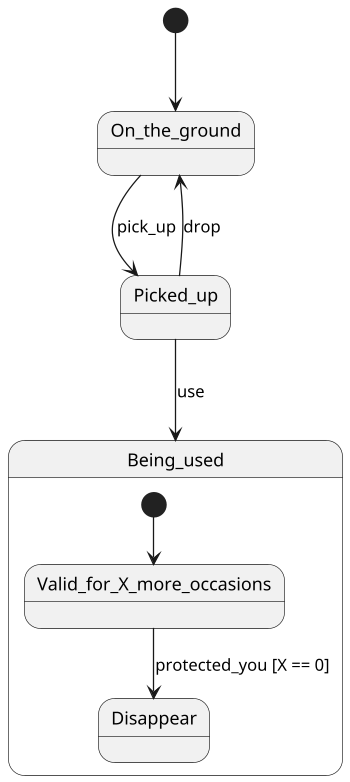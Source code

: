@startuml
'https://plantuml.com/state-diagram
scale 350 width

[*] --> On_the_ground
On_the_ground --> Picked_up : pick_up
Picked_up --> On_the_ground : drop
Picked_up --> Being_used : use
state Being_used {
 [*] --> Valid_for_X_more_occasions
 Valid_for_X_more_occasions  --> Disappear : protected_you [X == 0]
}


@enduml